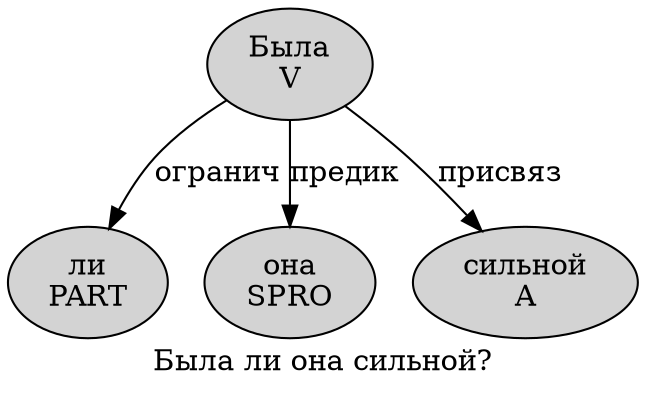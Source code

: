 digraph SENTENCE_724 {
	graph [label="Была ли она сильной?"]
	node [style=filled]
		0 [label="Была
V" color="" fillcolor=lightgray penwidth=1 shape=ellipse]
		1 [label="ли
PART" color="" fillcolor=lightgray penwidth=1 shape=ellipse]
		2 [label="она
SPRO" color="" fillcolor=lightgray penwidth=1 shape=ellipse]
		3 [label="сильной
A" color="" fillcolor=lightgray penwidth=1 shape=ellipse]
			0 -> 1 [label="огранич"]
			0 -> 2 [label="предик"]
			0 -> 3 [label="присвяз"]
}